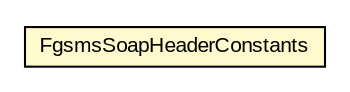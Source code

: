 #!/usr/local/bin/dot
#
# Class diagram 
# Generated by UMLGraph version R5_6-24-gf6e263 (http://www.umlgraph.org/)
#

digraph G {
	edge [fontname="arial",fontsize=10,labelfontname="arial",labelfontsize=10];
	node [fontname="arial",fontsize=10,shape=plaintext];
	nodesep=0.25;
	ranksep=0.5;
	// org.miloss.fgsms.agentcore.FgsmsSoapHeaderConstants
	c415 [label=<<table title="org.miloss.fgsms.agentcore.FgsmsSoapHeaderConstants" border="0" cellborder="1" cellspacing="0" cellpadding="2" port="p" bgcolor="lemonChiffon" href="./FgsmsSoapHeaderConstants.html">
		<tr><td><table border="0" cellspacing="0" cellpadding="1">
<tr><td align="center" balign="center"> FgsmsSoapHeaderConstants </td></tr>
		</table></td></tr>
		</table>>, URL="./FgsmsSoapHeaderConstants.html", fontname="arial", fontcolor="black", fontsize=10.0];
}


